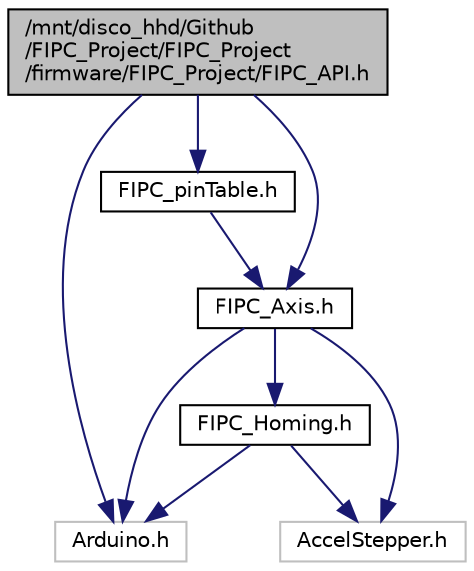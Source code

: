 digraph "/mnt/disco_hhd/Github/FIPC_Project/FIPC_Project/firmware/FIPC_Project/FIPC_API.h"
{
 // LATEX_PDF_SIZE
  edge [fontname="Helvetica",fontsize="10",labelfontname="Helvetica",labelfontsize="10"];
  node [fontname="Helvetica",fontsize="10",shape=record];
  Node1 [label="/mnt/disco_hhd/Github\l/FIPC_Project/FIPC_Project\l/firmware/FIPC_Project/FIPC_API.h",height=0.2,width=0.4,color="black", fillcolor="grey75", style="filled", fontcolor="black",tooltip="Interfaz de aplicación del controlador."];
  Node1 -> Node2 [color="midnightblue",fontsize="10",style="solid",fontname="Helvetica"];
  Node2 [label="Arduino.h",height=0.2,width=0.4,color="grey75", fillcolor="white", style="filled",tooltip=" "];
  Node1 -> Node3 [color="midnightblue",fontsize="10",style="solid",fontname="Helvetica"];
  Node3 [label="FIPC_pinTable.h",height=0.2,width=0.4,color="black", fillcolor="white", style="filled",URL="$_f_i_p_c__pin_table_8h.html",tooltip="Definiciones de Hardware."];
  Node3 -> Node4 [color="midnightblue",fontsize="10",style="solid",fontname="Helvetica"];
  Node4 [label="FIPC_Axis.h",height=0.2,width=0.4,color="black", fillcolor="white", style="filled",URL="$_f_i_p_c___axis_8h.html",tooltip="Clase que implementa el control de un eje."];
  Node4 -> Node2 [color="midnightblue",fontsize="10",style="solid",fontname="Helvetica"];
  Node4 -> Node5 [color="midnightblue",fontsize="10",style="solid",fontname="Helvetica"];
  Node5 [label="FIPC_Homing.h",height=0.2,width=0.4,color="black", fillcolor="white", style="filled",URL="$_f_i_p_c___homing_8h.html",tooltip="Clase que implementa la búsqueda de la referencia cero."];
  Node5 -> Node2 [color="midnightblue",fontsize="10",style="solid",fontname="Helvetica"];
  Node5 -> Node6 [color="midnightblue",fontsize="10",style="solid",fontname="Helvetica"];
  Node6 [label="AccelStepper.h",height=0.2,width=0.4,color="grey75", fillcolor="white", style="filled",tooltip=" "];
  Node4 -> Node6 [color="midnightblue",fontsize="10",style="solid",fontname="Helvetica"];
  Node1 -> Node4 [color="midnightblue",fontsize="10",style="solid",fontname="Helvetica"];
}
